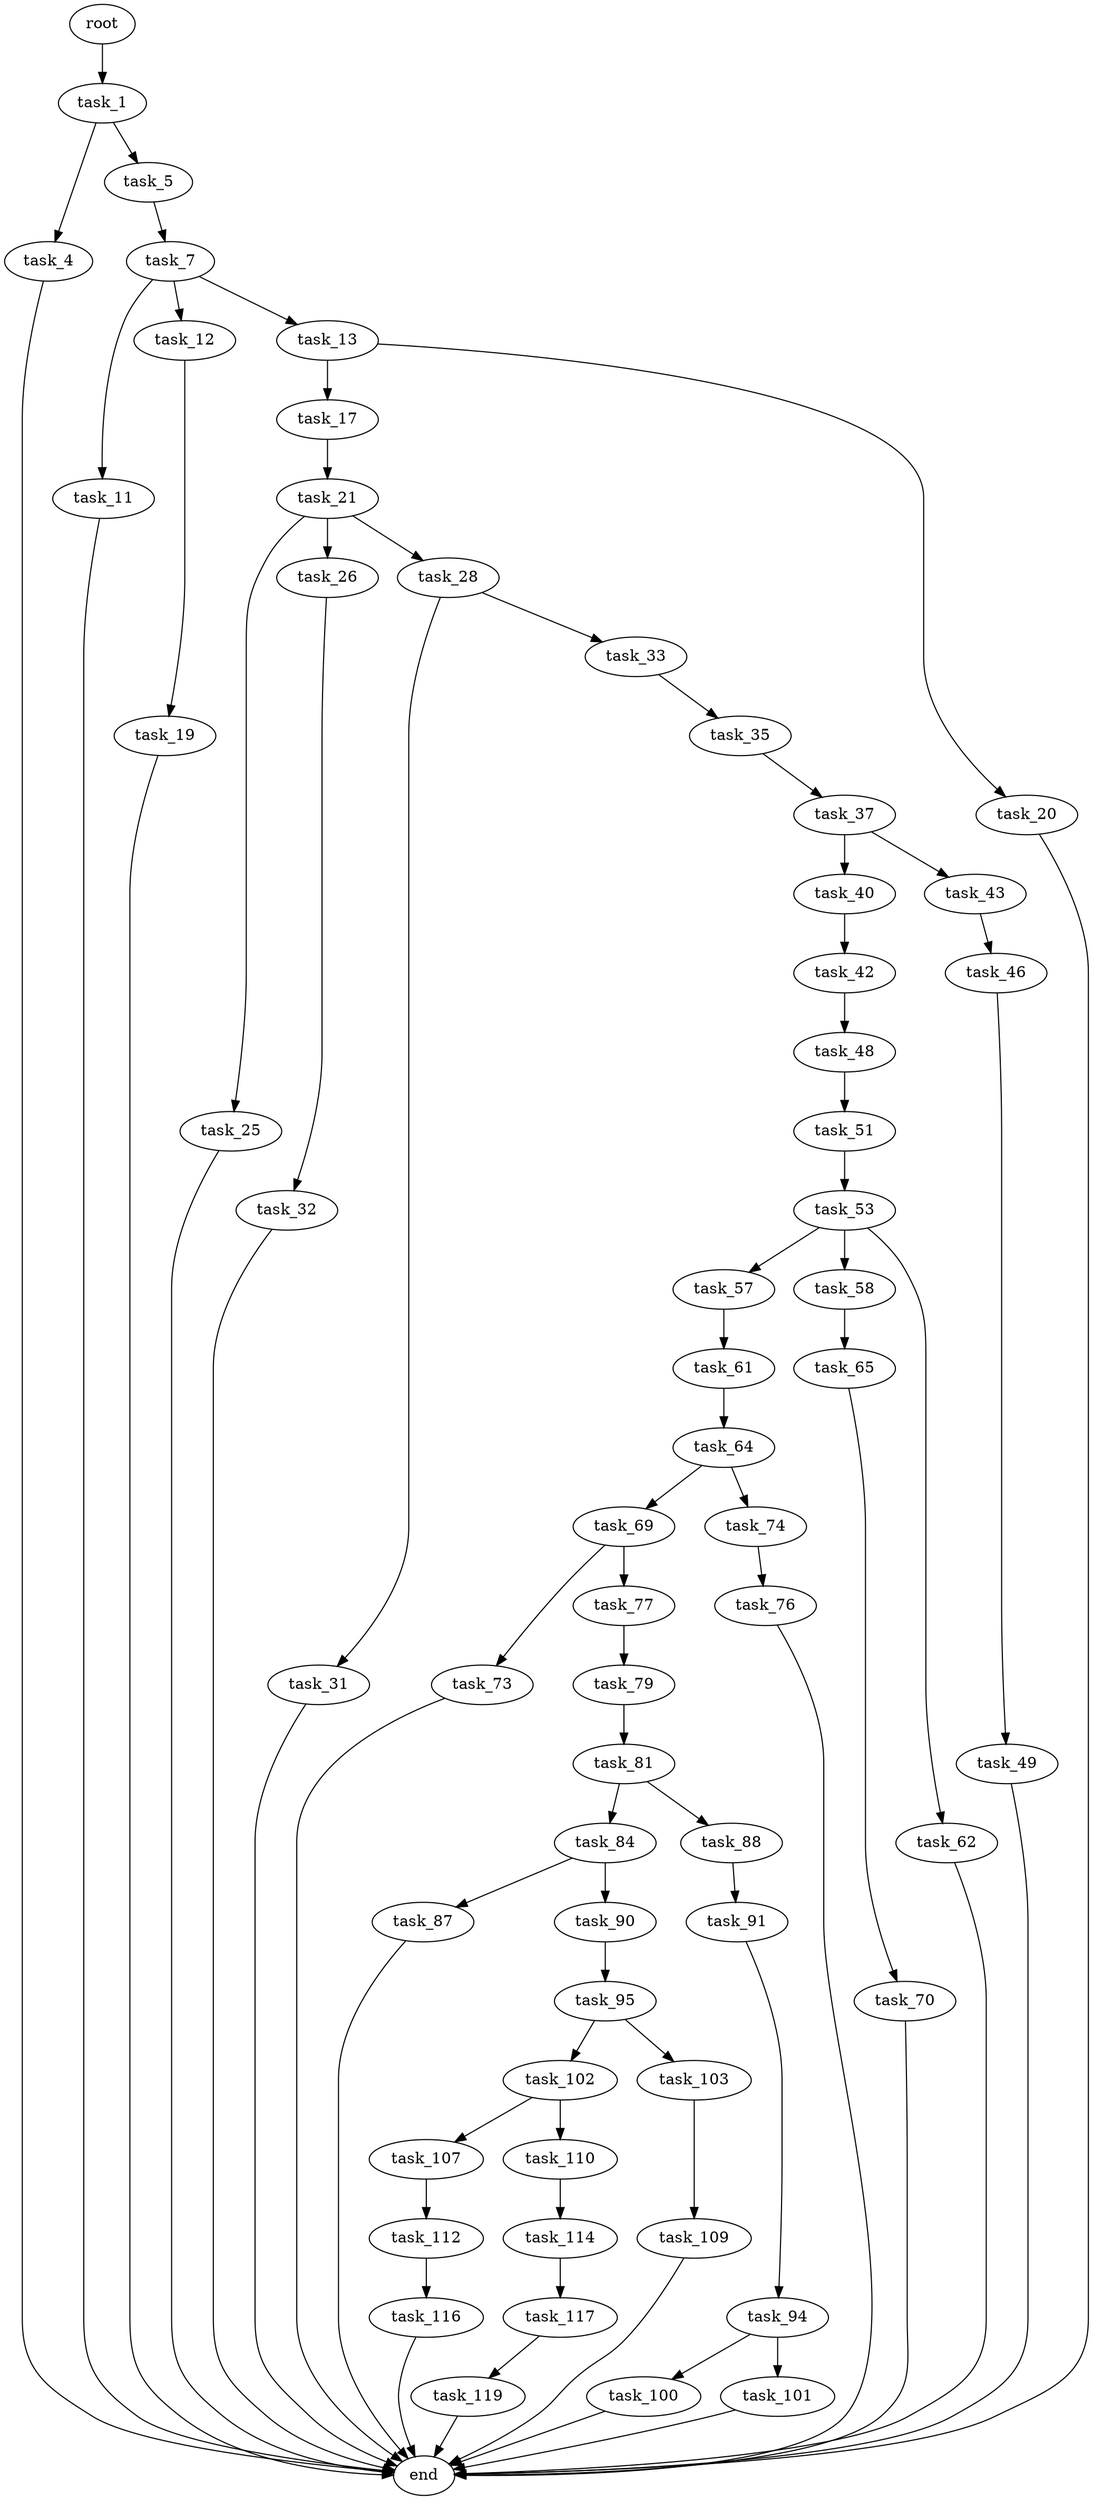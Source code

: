 digraph G {
  root [size="0.000000"];
  task_1 [size="18389437909.000000"];
  task_4 [size="782757789696.000000"];
  task_5 [size="39479522897.000000"];
  task_7 [size="32409172827.000000"];
  task_11 [size="9043510639.000000"];
  task_12 [size="408234428737.000000"];
  task_13 [size="5867132163.000000"];
  task_17 [size="8218289655.000000"];
  task_19 [size="1519470694.000000"];
  task_20 [size="2620348094.000000"];
  task_21 [size="26468697903.000000"];
  task_25 [size="1015160707.000000"];
  task_26 [size="1073741824000.000000"];
  task_28 [size="31255921574.000000"];
  task_31 [size="782757789696.000000"];
  task_32 [size="31456833625.000000"];
  task_33 [size="8589934592.000000"];
  task_35 [size="28991029248.000000"];
  task_37 [size="183776928046.000000"];
  task_40 [size="68719476736.000000"];
  task_42 [size="368293445632.000000"];
  task_43 [size="1073741824000.000000"];
  task_46 [size="1006763875.000000"];
  task_48 [size="193198363252.000000"];
  task_49 [size="370264470195.000000"];
  task_51 [size="35931750698.000000"];
  task_53 [size="68719476736.000000"];
  task_57 [size="1864126981.000000"];
  task_58 [size="368293445632.000000"];
  task_61 [size="22063795060.000000"];
  task_62 [size="23923214293.000000"];
  task_64 [size="231928233984.000000"];
  task_65 [size="1159385139.000000"];
  task_69 [size="161768039122.000000"];
  task_70 [size="2801346109.000000"];
  task_73 [size="870649582747.000000"];
  task_74 [size="8589934592.000000"];
  task_76 [size="28448530732.000000"];
  task_77 [size="7260877712.000000"];
  task_79 [size="8589934592.000000"];
  task_81 [size="231928233984.000000"];
  task_84 [size="31369335093.000000"];
  task_87 [size="99829324027.000000"];
  task_88 [size="5896918186.000000"];
  task_90 [size="4019314557.000000"];
  task_91 [size="8589934592.000000"];
  task_94 [size="226100334296.000000"];
  task_95 [size="448103699540.000000"];
  task_100 [size="549755813888.000000"];
  task_101 [size="231928233984.000000"];
  task_102 [size="28991029248.000000"];
  task_103 [size="164496385417.000000"];
  task_107 [size="549755813888.000000"];
  task_109 [size="37524996976.000000"];
  task_110 [size="791571621139.000000"];
  task_112 [size="25725141645.000000"];
  task_114 [size="39111836681.000000"];
  task_116 [size="541297446.000000"];
  task_117 [size="3177454652.000000"];
  task_119 [size="368293445632.000000"];
  end [size="0.000000"];

  root -> task_1 [size="1.000000"];
  task_1 -> task_4 [size="536870912.000000"];
  task_1 -> task_5 [size="536870912.000000"];
  task_4 -> end [size="1.000000"];
  task_5 -> task_7 [size="679477248.000000"];
  task_7 -> task_11 [size="679477248.000000"];
  task_7 -> task_12 [size="679477248.000000"];
  task_7 -> task_13 [size="679477248.000000"];
  task_11 -> end [size="1.000000"];
  task_12 -> task_19 [size="301989888.000000"];
  task_13 -> task_17 [size="411041792.000000"];
  task_13 -> task_20 [size="411041792.000000"];
  task_17 -> task_21 [size="33554432.000000"];
  task_19 -> end [size="1.000000"];
  task_20 -> end [size="1.000000"];
  task_21 -> task_25 [size="536870912.000000"];
  task_21 -> task_26 [size="536870912.000000"];
  task_21 -> task_28 [size="536870912.000000"];
  task_25 -> end [size="1.000000"];
  task_26 -> task_32 [size="838860800.000000"];
  task_28 -> task_31 [size="33554432.000000"];
  task_28 -> task_33 [size="33554432.000000"];
  task_31 -> end [size="1.000000"];
  task_32 -> end [size="1.000000"];
  task_33 -> task_35 [size="33554432.000000"];
  task_35 -> task_37 [size="75497472.000000"];
  task_37 -> task_40 [size="134217728.000000"];
  task_37 -> task_43 [size="134217728.000000"];
  task_40 -> task_42 [size="134217728.000000"];
  task_42 -> task_48 [size="411041792.000000"];
  task_43 -> task_46 [size="838860800.000000"];
  task_46 -> task_49 [size="75497472.000000"];
  task_48 -> task_51 [size="134217728.000000"];
  task_49 -> end [size="1.000000"];
  task_51 -> task_53 [size="838860800.000000"];
  task_53 -> task_57 [size="134217728.000000"];
  task_53 -> task_58 [size="134217728.000000"];
  task_53 -> task_62 [size="134217728.000000"];
  task_57 -> task_61 [size="33554432.000000"];
  task_58 -> task_65 [size="411041792.000000"];
  task_61 -> task_64 [size="33554432.000000"];
  task_62 -> end [size="1.000000"];
  task_64 -> task_69 [size="301989888.000000"];
  task_64 -> task_74 [size="301989888.000000"];
  task_65 -> task_70 [size="134217728.000000"];
  task_69 -> task_73 [size="536870912.000000"];
  task_69 -> task_77 [size="536870912.000000"];
  task_70 -> end [size="1.000000"];
  task_73 -> end [size="1.000000"];
  task_74 -> task_76 [size="33554432.000000"];
  task_76 -> end [size="1.000000"];
  task_77 -> task_79 [size="209715200.000000"];
  task_79 -> task_81 [size="33554432.000000"];
  task_81 -> task_84 [size="301989888.000000"];
  task_81 -> task_88 [size="301989888.000000"];
  task_84 -> task_87 [size="33554432.000000"];
  task_84 -> task_90 [size="33554432.000000"];
  task_87 -> end [size="1.000000"];
  task_88 -> task_91 [size="209715200.000000"];
  task_90 -> task_95 [size="134217728.000000"];
  task_91 -> task_94 [size="33554432.000000"];
  task_94 -> task_100 [size="301989888.000000"];
  task_94 -> task_101 [size="301989888.000000"];
  task_95 -> task_102 [size="411041792.000000"];
  task_95 -> task_103 [size="411041792.000000"];
  task_100 -> end [size="1.000000"];
  task_101 -> end [size="1.000000"];
  task_102 -> task_107 [size="75497472.000000"];
  task_102 -> task_110 [size="75497472.000000"];
  task_103 -> task_109 [size="209715200.000000"];
  task_107 -> task_112 [size="536870912.000000"];
  task_109 -> end [size="1.000000"];
  task_110 -> task_114 [size="536870912.000000"];
  task_112 -> task_116 [size="411041792.000000"];
  task_114 -> task_117 [size="838860800.000000"];
  task_116 -> end [size="1.000000"];
  task_117 -> task_119 [size="209715200.000000"];
  task_119 -> end [size="1.000000"];
}
